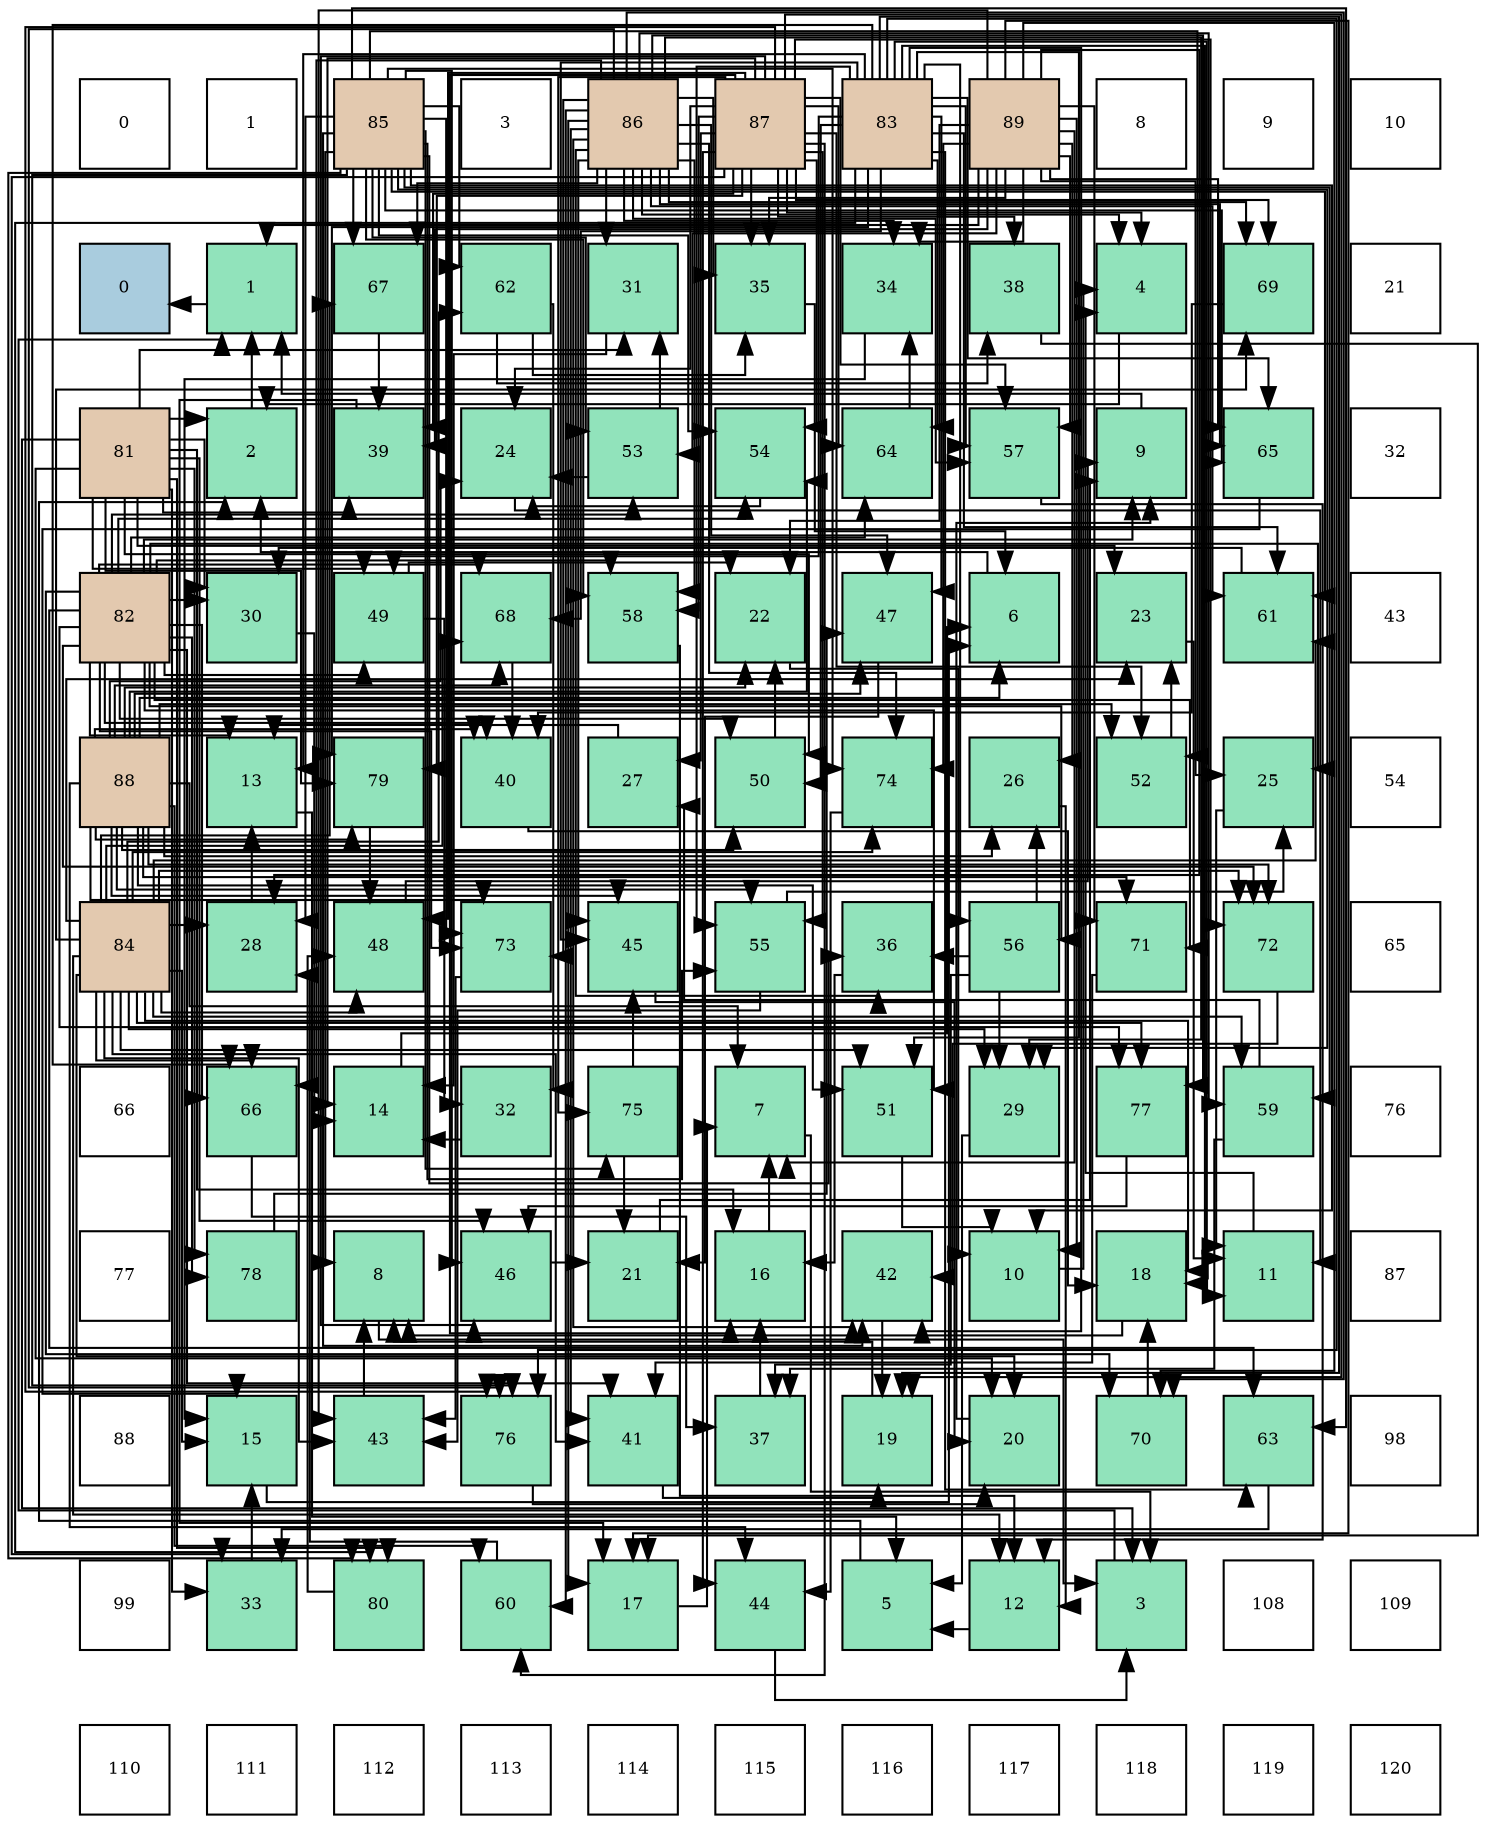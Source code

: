 digraph layout{
 rankdir=TB;
 splines=ortho;
 node [style=filled shape=square fixedsize=true width=0.6];
0[label="0", fontsize=8, fillcolor="#ffffff"];
1[label="1", fontsize=8, fillcolor="#ffffff"];
2[label="85", fontsize=8, fillcolor="#e3c9af"];
3[label="3", fontsize=8, fillcolor="#ffffff"];
4[label="86", fontsize=8, fillcolor="#e3c9af"];
5[label="87", fontsize=8, fillcolor="#e3c9af"];
6[label="83", fontsize=8, fillcolor="#e3c9af"];
7[label="89", fontsize=8, fillcolor="#e3c9af"];
8[label="8", fontsize=8, fillcolor="#ffffff"];
9[label="9", fontsize=8, fillcolor="#ffffff"];
10[label="10", fontsize=8, fillcolor="#ffffff"];
11[label="0", fontsize=8, fillcolor="#a9ccde"];
12[label="1", fontsize=8, fillcolor="#91e3bb"];
13[label="67", fontsize=8, fillcolor="#91e3bb"];
14[label="62", fontsize=8, fillcolor="#91e3bb"];
15[label="31", fontsize=8, fillcolor="#91e3bb"];
16[label="35", fontsize=8, fillcolor="#91e3bb"];
17[label="34", fontsize=8, fillcolor="#91e3bb"];
18[label="38", fontsize=8, fillcolor="#91e3bb"];
19[label="4", fontsize=8, fillcolor="#91e3bb"];
20[label="69", fontsize=8, fillcolor="#91e3bb"];
21[label="21", fontsize=8, fillcolor="#ffffff"];
22[label="81", fontsize=8, fillcolor="#e3c9af"];
23[label="2", fontsize=8, fillcolor="#91e3bb"];
24[label="39", fontsize=8, fillcolor="#91e3bb"];
25[label="24", fontsize=8, fillcolor="#91e3bb"];
26[label="53", fontsize=8, fillcolor="#91e3bb"];
27[label="54", fontsize=8, fillcolor="#91e3bb"];
28[label="64", fontsize=8, fillcolor="#91e3bb"];
29[label="57", fontsize=8, fillcolor="#91e3bb"];
30[label="9", fontsize=8, fillcolor="#91e3bb"];
31[label="65", fontsize=8, fillcolor="#91e3bb"];
32[label="32", fontsize=8, fillcolor="#ffffff"];
33[label="82", fontsize=8, fillcolor="#e3c9af"];
34[label="30", fontsize=8, fillcolor="#91e3bb"];
35[label="49", fontsize=8, fillcolor="#91e3bb"];
36[label="68", fontsize=8, fillcolor="#91e3bb"];
37[label="58", fontsize=8, fillcolor="#91e3bb"];
38[label="22", fontsize=8, fillcolor="#91e3bb"];
39[label="47", fontsize=8, fillcolor="#91e3bb"];
40[label="6", fontsize=8, fillcolor="#91e3bb"];
41[label="23", fontsize=8, fillcolor="#91e3bb"];
42[label="61", fontsize=8, fillcolor="#91e3bb"];
43[label="43", fontsize=8, fillcolor="#ffffff"];
44[label="88", fontsize=8, fillcolor="#e3c9af"];
45[label="13", fontsize=8, fillcolor="#91e3bb"];
46[label="79", fontsize=8, fillcolor="#91e3bb"];
47[label="40", fontsize=8, fillcolor="#91e3bb"];
48[label="27", fontsize=8, fillcolor="#91e3bb"];
49[label="50", fontsize=8, fillcolor="#91e3bb"];
50[label="74", fontsize=8, fillcolor="#91e3bb"];
51[label="26", fontsize=8, fillcolor="#91e3bb"];
52[label="52", fontsize=8, fillcolor="#91e3bb"];
53[label="25", fontsize=8, fillcolor="#91e3bb"];
54[label="54", fontsize=8, fillcolor="#ffffff"];
55[label="84", fontsize=8, fillcolor="#e3c9af"];
56[label="28", fontsize=8, fillcolor="#91e3bb"];
57[label="48", fontsize=8, fillcolor="#91e3bb"];
58[label="73", fontsize=8, fillcolor="#91e3bb"];
59[label="45", fontsize=8, fillcolor="#91e3bb"];
60[label="55", fontsize=8, fillcolor="#91e3bb"];
61[label="36", fontsize=8, fillcolor="#91e3bb"];
62[label="56", fontsize=8, fillcolor="#91e3bb"];
63[label="71", fontsize=8, fillcolor="#91e3bb"];
64[label="72", fontsize=8, fillcolor="#91e3bb"];
65[label="65", fontsize=8, fillcolor="#ffffff"];
66[label="66", fontsize=8, fillcolor="#ffffff"];
67[label="66", fontsize=8, fillcolor="#91e3bb"];
68[label="14", fontsize=8, fillcolor="#91e3bb"];
69[label="32", fontsize=8, fillcolor="#91e3bb"];
70[label="75", fontsize=8, fillcolor="#91e3bb"];
71[label="7", fontsize=8, fillcolor="#91e3bb"];
72[label="51", fontsize=8, fillcolor="#91e3bb"];
73[label="29", fontsize=8, fillcolor="#91e3bb"];
74[label="77", fontsize=8, fillcolor="#91e3bb"];
75[label="59", fontsize=8, fillcolor="#91e3bb"];
76[label="76", fontsize=8, fillcolor="#ffffff"];
77[label="77", fontsize=8, fillcolor="#ffffff"];
78[label="78", fontsize=8, fillcolor="#91e3bb"];
79[label="8", fontsize=8, fillcolor="#91e3bb"];
80[label="46", fontsize=8, fillcolor="#91e3bb"];
81[label="21", fontsize=8, fillcolor="#91e3bb"];
82[label="16", fontsize=8, fillcolor="#91e3bb"];
83[label="42", fontsize=8, fillcolor="#91e3bb"];
84[label="10", fontsize=8, fillcolor="#91e3bb"];
85[label="18", fontsize=8, fillcolor="#91e3bb"];
86[label="11", fontsize=8, fillcolor="#91e3bb"];
87[label="87", fontsize=8, fillcolor="#ffffff"];
88[label="88", fontsize=8, fillcolor="#ffffff"];
89[label="15", fontsize=8, fillcolor="#91e3bb"];
90[label="43", fontsize=8, fillcolor="#91e3bb"];
91[label="76", fontsize=8, fillcolor="#91e3bb"];
92[label="41", fontsize=8, fillcolor="#91e3bb"];
93[label="37", fontsize=8, fillcolor="#91e3bb"];
94[label="19", fontsize=8, fillcolor="#91e3bb"];
95[label="20", fontsize=8, fillcolor="#91e3bb"];
96[label="70", fontsize=8, fillcolor="#91e3bb"];
97[label="63", fontsize=8, fillcolor="#91e3bb"];
98[label="98", fontsize=8, fillcolor="#ffffff"];
99[label="99", fontsize=8, fillcolor="#ffffff"];
100[label="33", fontsize=8, fillcolor="#91e3bb"];
101[label="80", fontsize=8, fillcolor="#91e3bb"];
102[label="60", fontsize=8, fillcolor="#91e3bb"];
103[label="17", fontsize=8, fillcolor="#91e3bb"];
104[label="44", fontsize=8, fillcolor="#91e3bb"];
105[label="5", fontsize=8, fillcolor="#91e3bb"];
106[label="12", fontsize=8, fillcolor="#91e3bb"];
107[label="3", fontsize=8, fillcolor="#91e3bb"];
108[label="108", fontsize=8, fillcolor="#ffffff"];
109[label="109", fontsize=8, fillcolor="#ffffff"];
110[label="110", fontsize=8, fillcolor="#ffffff"];
111[label="111", fontsize=8, fillcolor="#ffffff"];
112[label="112", fontsize=8, fillcolor="#ffffff"];
113[label="113", fontsize=8, fillcolor="#ffffff"];
114[label="114", fontsize=8, fillcolor="#ffffff"];
115[label="115", fontsize=8, fillcolor="#ffffff"];
116[label="116", fontsize=8, fillcolor="#ffffff"];
117[label="117", fontsize=8, fillcolor="#ffffff"];
118[label="118", fontsize=8, fillcolor="#ffffff"];
119[label="119", fontsize=8, fillcolor="#ffffff"];
120[label="120", fontsize=8, fillcolor="#ffffff"];
edge [constraint=false, style=vis];12 -> 11;
23 -> 12;
107 -> 12;
19 -> 23;
105 -> 23;
40 -> 23;
71 -> 107;
79 -> 107;
30 -> 12;
84 -> 19;
86 -> 19;
106 -> 105;
45 -> 105;
68 -> 40;
89 -> 40;
82 -> 71;
103 -> 71;
85 -> 79;
94 -> 79;
95 -> 30;
81 -> 30;
38 -> 84;
41 -> 86;
25 -> 86;
53 -> 86;
51 -> 106;
48 -> 45;
56 -> 45;
73 -> 105;
34 -> 68;
15 -> 68;
69 -> 68;
100 -> 89;
17 -> 89;
16 -> 40;
61 -> 82;
93 -> 82;
18 -> 103;
24 -> 103;
47 -> 85;
92 -> 94;
83 -> 94;
90 -> 79;
104 -> 107;
59 -> 95;
80 -> 81;
39 -> 81;
57 -> 30;
35 -> 38;
35 -> 69;
49 -> 38;
72 -> 84;
52 -> 41;
26 -> 25;
26 -> 15;
27 -> 25;
60 -> 53;
60 -> 90;
62 -> 51;
62 -> 73;
62 -> 61;
62 -> 93;
29 -> 106;
37 -> 106;
75 -> 48;
75 -> 93;
102 -> 56;
42 -> 34;
14 -> 69;
14 -> 16;
14 -> 18;
97 -> 100;
28 -> 17;
31 -> 89;
67 -> 93;
13 -> 24;
36 -> 47;
20 -> 47;
96 -> 85;
63 -> 92;
64 -> 83;
58 -> 90;
50 -> 104;
70 -> 81;
70 -> 59;
91 -> 95;
74 -> 80;
78 -> 39;
46 -> 57;
101 -> 57;
22 -> 23;
22 -> 107;
22 -> 82;
22 -> 95;
22 -> 41;
22 -> 34;
22 -> 15;
22 -> 100;
22 -> 24;
22 -> 80;
22 -> 35;
22 -> 49;
22 -> 78;
22 -> 46;
22 -> 101;
33 -> 30;
33 -> 45;
33 -> 53;
33 -> 34;
33 -> 47;
33 -> 92;
33 -> 35;
33 -> 49;
33 -> 72;
33 -> 26;
33 -> 27;
33 -> 62;
33 -> 37;
33 -> 97;
33 -> 28;
33 -> 67;
33 -> 36;
33 -> 96;
33 -> 63;
33 -> 64;
33 -> 58;
33 -> 74;
33 -> 78;
6 -> 86;
6 -> 45;
6 -> 85;
6 -> 94;
6 -> 83;
6 -> 59;
6 -> 39;
6 -> 35;
6 -> 49;
6 -> 72;
6 -> 60;
6 -> 62;
6 -> 29;
6 -> 42;
6 -> 97;
6 -> 28;
6 -> 31;
6 -> 67;
6 -> 36;
6 -> 91;
6 -> 46;
6 -> 101;
55 -> 106;
55 -> 89;
55 -> 85;
55 -> 95;
55 -> 41;
55 -> 56;
55 -> 73;
55 -> 92;
55 -> 90;
55 -> 57;
55 -> 72;
55 -> 75;
55 -> 42;
55 -> 14;
55 -> 67;
55 -> 13;
55 -> 36;
55 -> 20;
55 -> 64;
55 -> 50;
55 -> 74;
2 -> 79;
2 -> 84;
2 -> 56;
2 -> 73;
2 -> 61;
2 -> 83;
2 -> 80;
2 -> 52;
2 -> 26;
2 -> 27;
2 -> 60;
2 -> 37;
2 -> 75;
2 -> 42;
2 -> 14;
2 -> 97;
2 -> 31;
2 -> 13;
2 -> 58;
2 -> 50;
2 -> 70;
2 -> 91;
2 -> 101;
4 -> 19;
4 -> 103;
4 -> 73;
4 -> 15;
4 -> 17;
4 -> 16;
4 -> 61;
4 -> 92;
4 -> 83;
4 -> 59;
4 -> 39;
4 -> 29;
4 -> 37;
4 -> 75;
4 -> 102;
4 -> 42;
4 -> 31;
4 -> 67;
4 -> 13;
4 -> 20;
4 -> 96;
4 -> 58;
4 -> 50;
4 -> 91;
4 -> 74;
5 -> 19;
5 -> 68;
5 -> 82;
5 -> 94;
5 -> 25;
5 -> 48;
5 -> 100;
5 -> 16;
5 -> 18;
5 -> 24;
5 -> 104;
5 -> 80;
5 -> 57;
5 -> 52;
5 -> 27;
5 -> 60;
5 -> 29;
5 -> 37;
5 -> 102;
5 -> 28;
5 -> 20;
5 -> 64;
5 -> 70;
5 -> 91;
5 -> 46;
44 -> 40;
44 -> 71;
44 -> 38;
44 -> 25;
44 -> 51;
44 -> 47;
44 -> 104;
44 -> 59;
44 -> 39;
44 -> 49;
44 -> 72;
44 -> 52;
44 -> 27;
44 -> 60;
44 -> 102;
44 -> 36;
44 -> 63;
44 -> 64;
44 -> 58;
44 -> 46;
7 -> 12;
7 -> 71;
7 -> 84;
7 -> 103;
7 -> 38;
7 -> 53;
7 -> 51;
7 -> 56;
7 -> 17;
7 -> 16;
7 -> 24;
7 -> 90;
7 -> 26;
7 -> 29;
7 -> 31;
7 -> 96;
7 -> 63;
7 -> 50;
edge [constraint=true, style=invis];
0 -> 11 -> 22 -> 33 -> 44 -> 55 -> 66 -> 77 -> 88 -> 99 -> 110;
1 -> 12 -> 23 -> 34 -> 45 -> 56 -> 67 -> 78 -> 89 -> 100 -> 111;
2 -> 13 -> 24 -> 35 -> 46 -> 57 -> 68 -> 79 -> 90 -> 101 -> 112;
3 -> 14 -> 25 -> 36 -> 47 -> 58 -> 69 -> 80 -> 91 -> 102 -> 113;
4 -> 15 -> 26 -> 37 -> 48 -> 59 -> 70 -> 81 -> 92 -> 103 -> 114;
5 -> 16 -> 27 -> 38 -> 49 -> 60 -> 71 -> 82 -> 93 -> 104 -> 115;
6 -> 17 -> 28 -> 39 -> 50 -> 61 -> 72 -> 83 -> 94 -> 105 -> 116;
7 -> 18 -> 29 -> 40 -> 51 -> 62 -> 73 -> 84 -> 95 -> 106 -> 117;
8 -> 19 -> 30 -> 41 -> 52 -> 63 -> 74 -> 85 -> 96 -> 107 -> 118;
9 -> 20 -> 31 -> 42 -> 53 -> 64 -> 75 -> 86 -> 97 -> 108 -> 119;
10 -> 21 -> 32 -> 43 -> 54 -> 65 -> 76 -> 87 -> 98 -> 109 -> 120;
rank = same {0 -> 1 -> 2 -> 3 -> 4 -> 5 -> 6 -> 7 -> 8 -> 9 -> 10};
rank = same {11 -> 12 -> 13 -> 14 -> 15 -> 16 -> 17 -> 18 -> 19 -> 20 -> 21};
rank = same {22 -> 23 -> 24 -> 25 -> 26 -> 27 -> 28 -> 29 -> 30 -> 31 -> 32};
rank = same {33 -> 34 -> 35 -> 36 -> 37 -> 38 -> 39 -> 40 -> 41 -> 42 -> 43};
rank = same {44 -> 45 -> 46 -> 47 -> 48 -> 49 -> 50 -> 51 -> 52 -> 53 -> 54};
rank = same {55 -> 56 -> 57 -> 58 -> 59 -> 60 -> 61 -> 62 -> 63 -> 64 -> 65};
rank = same {66 -> 67 -> 68 -> 69 -> 70 -> 71 -> 72 -> 73 -> 74 -> 75 -> 76};
rank = same {77 -> 78 -> 79 -> 80 -> 81 -> 82 -> 83 -> 84 -> 85 -> 86 -> 87};
rank = same {88 -> 89 -> 90 -> 91 -> 92 -> 93 -> 94 -> 95 -> 96 -> 97 -> 98};
rank = same {99 -> 100 -> 101 -> 102 -> 103 -> 104 -> 105 -> 106 -> 107 -> 108 -> 109};
rank = same {110 -> 111 -> 112 -> 113 -> 114 -> 115 -> 116 -> 117 -> 118 -> 119 -> 120};
}